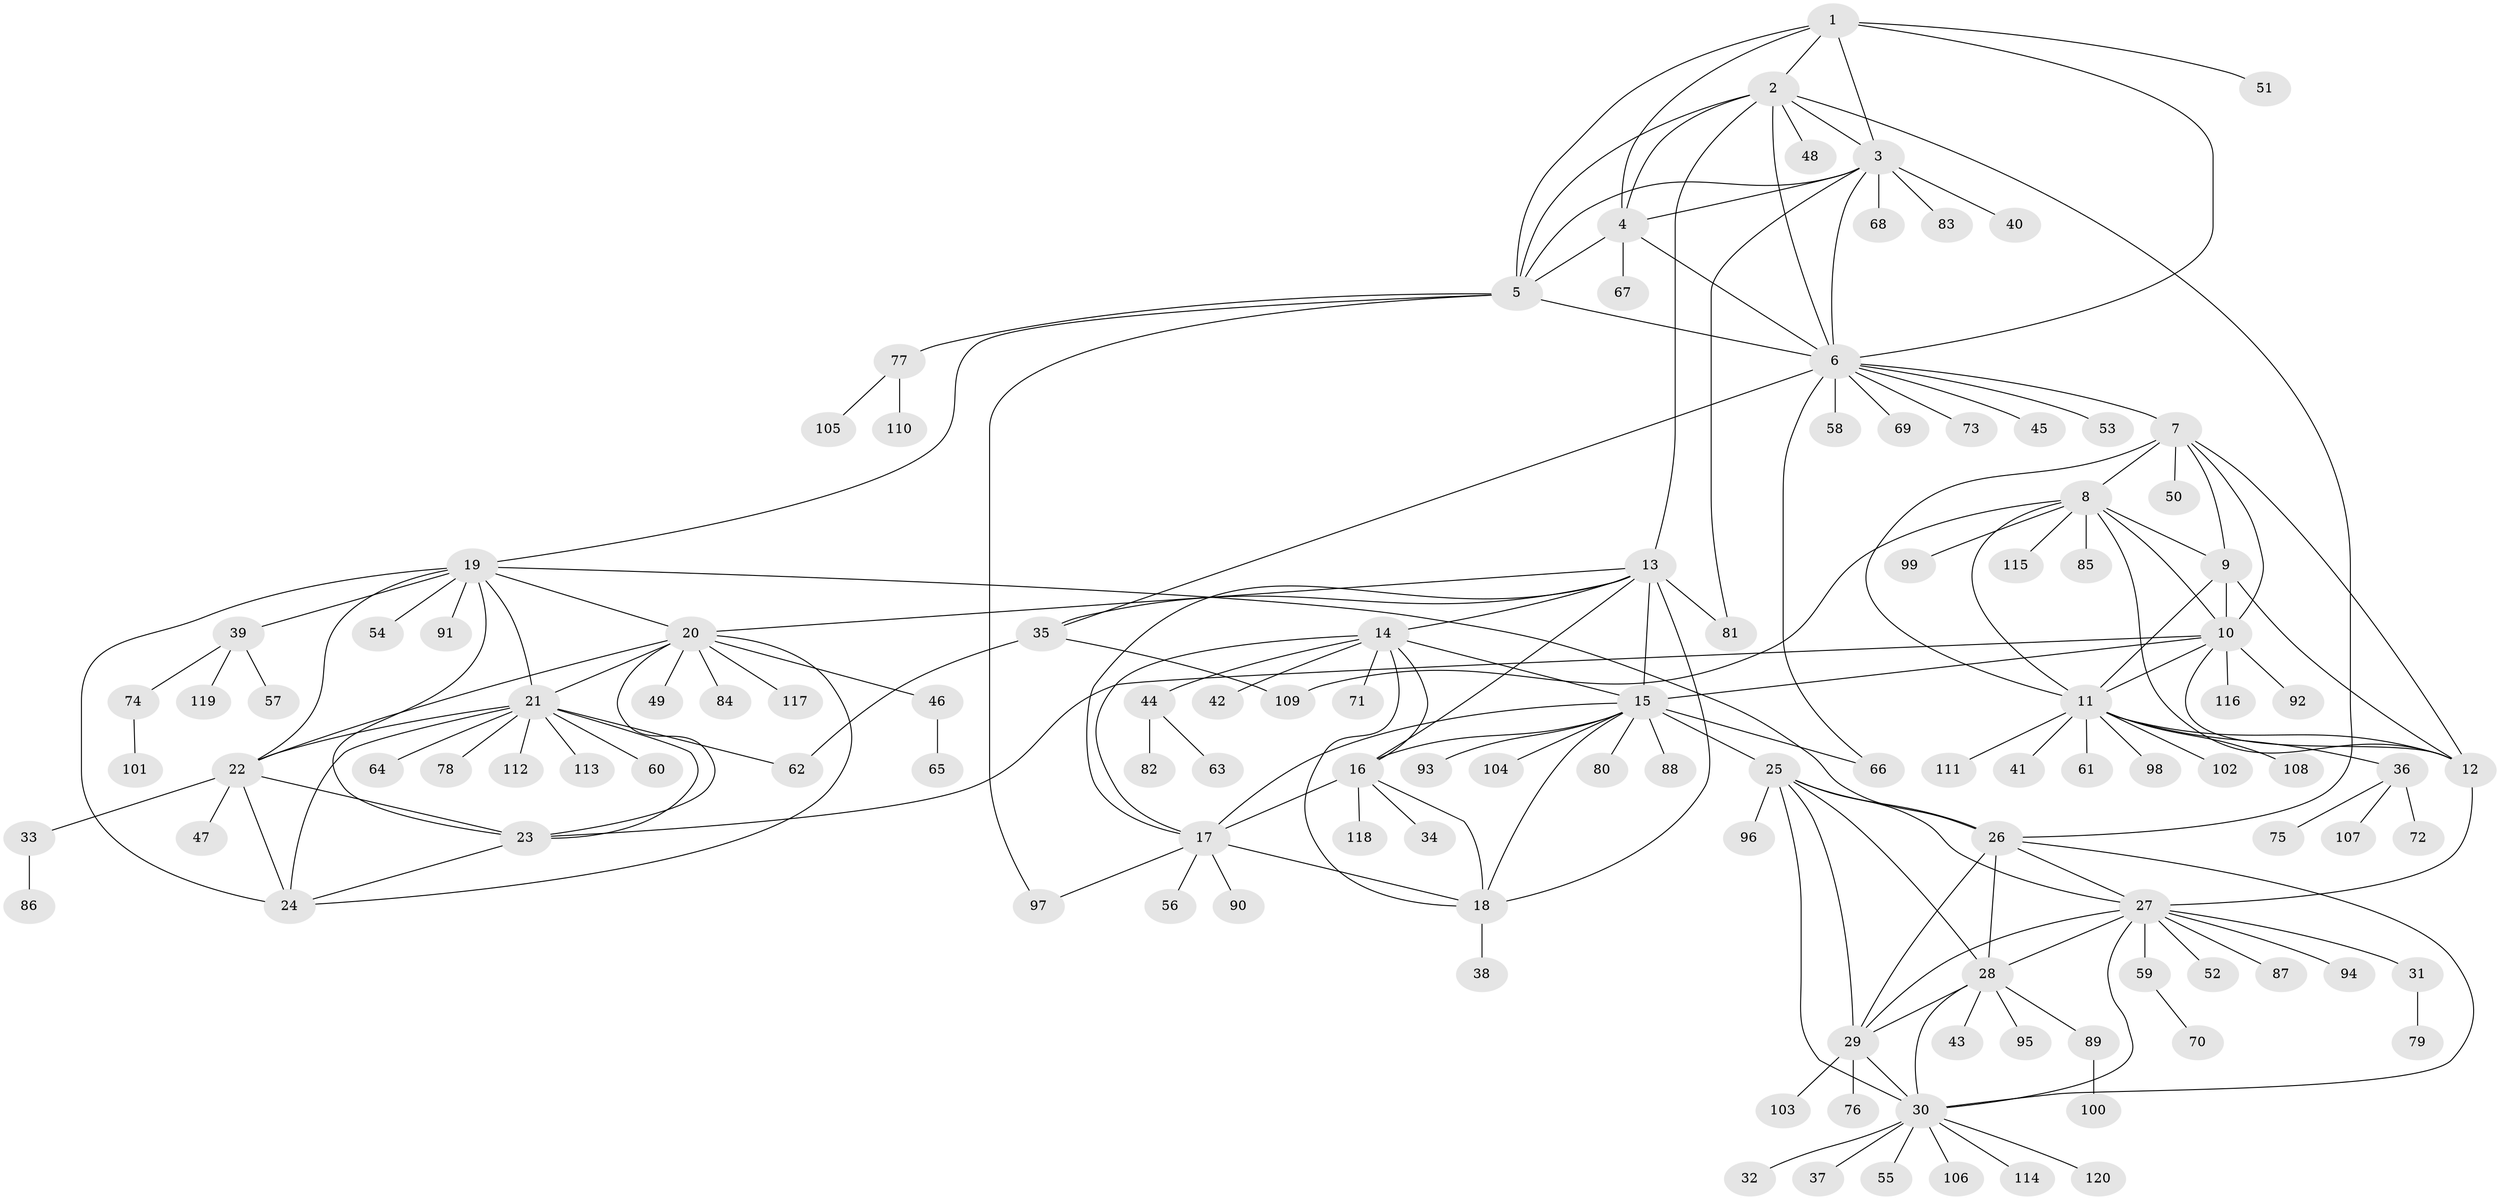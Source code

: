 // Generated by graph-tools (version 1.1) at 2025/02/03/09/25 03:02:40]
// undirected, 120 vertices, 181 edges
graph export_dot {
graph [start="1"]
  node [color=gray90,style=filled];
  1;
  2;
  3;
  4;
  5;
  6;
  7;
  8;
  9;
  10;
  11;
  12;
  13;
  14;
  15;
  16;
  17;
  18;
  19;
  20;
  21;
  22;
  23;
  24;
  25;
  26;
  27;
  28;
  29;
  30;
  31;
  32;
  33;
  34;
  35;
  36;
  37;
  38;
  39;
  40;
  41;
  42;
  43;
  44;
  45;
  46;
  47;
  48;
  49;
  50;
  51;
  52;
  53;
  54;
  55;
  56;
  57;
  58;
  59;
  60;
  61;
  62;
  63;
  64;
  65;
  66;
  67;
  68;
  69;
  70;
  71;
  72;
  73;
  74;
  75;
  76;
  77;
  78;
  79;
  80;
  81;
  82;
  83;
  84;
  85;
  86;
  87;
  88;
  89;
  90;
  91;
  92;
  93;
  94;
  95;
  96;
  97;
  98;
  99;
  100;
  101;
  102;
  103;
  104;
  105;
  106;
  107;
  108;
  109;
  110;
  111;
  112;
  113;
  114;
  115;
  116;
  117;
  118;
  119;
  120;
  1 -- 2;
  1 -- 3;
  1 -- 4;
  1 -- 5;
  1 -- 6;
  1 -- 51;
  2 -- 3;
  2 -- 4;
  2 -- 5;
  2 -- 6;
  2 -- 13;
  2 -- 26;
  2 -- 48;
  3 -- 4;
  3 -- 5;
  3 -- 6;
  3 -- 40;
  3 -- 68;
  3 -- 81;
  3 -- 83;
  4 -- 5;
  4 -- 6;
  4 -- 67;
  5 -- 6;
  5 -- 19;
  5 -- 77;
  5 -- 97;
  6 -- 7;
  6 -- 35;
  6 -- 45;
  6 -- 53;
  6 -- 58;
  6 -- 66;
  6 -- 69;
  6 -- 73;
  7 -- 8;
  7 -- 9;
  7 -- 10;
  7 -- 11;
  7 -- 12;
  7 -- 50;
  8 -- 9;
  8 -- 10;
  8 -- 11;
  8 -- 12;
  8 -- 85;
  8 -- 99;
  8 -- 109;
  8 -- 115;
  9 -- 10;
  9 -- 11;
  9 -- 12;
  10 -- 11;
  10 -- 12;
  10 -- 15;
  10 -- 23;
  10 -- 92;
  10 -- 116;
  11 -- 12;
  11 -- 36;
  11 -- 41;
  11 -- 61;
  11 -- 98;
  11 -- 102;
  11 -- 108;
  11 -- 111;
  12 -- 27;
  13 -- 14;
  13 -- 15;
  13 -- 16;
  13 -- 17;
  13 -- 18;
  13 -- 20;
  13 -- 35;
  13 -- 81;
  14 -- 15;
  14 -- 16;
  14 -- 17;
  14 -- 18;
  14 -- 42;
  14 -- 44;
  14 -- 71;
  15 -- 16;
  15 -- 17;
  15 -- 18;
  15 -- 25;
  15 -- 66;
  15 -- 80;
  15 -- 88;
  15 -- 93;
  15 -- 104;
  16 -- 17;
  16 -- 18;
  16 -- 34;
  16 -- 118;
  17 -- 18;
  17 -- 56;
  17 -- 90;
  17 -- 97;
  18 -- 38;
  19 -- 20;
  19 -- 21;
  19 -- 22;
  19 -- 23;
  19 -- 24;
  19 -- 26;
  19 -- 39;
  19 -- 54;
  19 -- 91;
  20 -- 21;
  20 -- 22;
  20 -- 23;
  20 -- 24;
  20 -- 46;
  20 -- 49;
  20 -- 84;
  20 -- 117;
  21 -- 22;
  21 -- 23;
  21 -- 24;
  21 -- 60;
  21 -- 62;
  21 -- 64;
  21 -- 78;
  21 -- 112;
  21 -- 113;
  22 -- 23;
  22 -- 24;
  22 -- 33;
  22 -- 47;
  23 -- 24;
  25 -- 26;
  25 -- 27;
  25 -- 28;
  25 -- 29;
  25 -- 30;
  25 -- 96;
  26 -- 27;
  26 -- 28;
  26 -- 29;
  26 -- 30;
  27 -- 28;
  27 -- 29;
  27 -- 30;
  27 -- 31;
  27 -- 52;
  27 -- 59;
  27 -- 87;
  27 -- 94;
  28 -- 29;
  28 -- 30;
  28 -- 43;
  28 -- 89;
  28 -- 95;
  29 -- 30;
  29 -- 76;
  29 -- 103;
  30 -- 32;
  30 -- 37;
  30 -- 55;
  30 -- 106;
  30 -- 114;
  30 -- 120;
  31 -- 79;
  33 -- 86;
  35 -- 62;
  35 -- 109;
  36 -- 72;
  36 -- 75;
  36 -- 107;
  39 -- 57;
  39 -- 74;
  39 -- 119;
  44 -- 63;
  44 -- 82;
  46 -- 65;
  59 -- 70;
  74 -- 101;
  77 -- 105;
  77 -- 110;
  89 -- 100;
}
